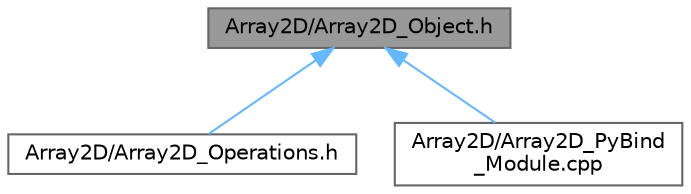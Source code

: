 digraph "Array2D/Array2D_Object.h"
{
 // INTERACTIVE_SVG=YES
 // LATEX_PDF_SIZE
  bgcolor="transparent";
  edge [fontname=Helvetica,fontsize=10,labelfontname=Helvetica,labelfontsize=10];
  node [fontname=Helvetica,fontsize=10,shape=box,height=0.2,width=0.4];
  Node1 [id="Node000001",label="Array2D/Array2D_Object.h",height=0.2,width=0.4,color="gray40", fillcolor="grey60", style="filled", fontcolor="black",tooltip="Array2D in PySYCL."];
  Node1 -> Node2 [id="edge1_Node000001_Node000002",dir="back",color="steelblue1",style="solid",tooltip=" "];
  Node2 [id="Node000002",label="Array2D/Array2D_Operations.h",height=0.2,width=0.4,color="grey40", fillcolor="white", style="filled",URL="$_array2_d___operations_8h.html",tooltip="Array2D operations in PySYCL. These operations receive two individual arrays and return a single arra..."];
  Node1 -> Node3 [id="edge2_Node000001_Node000003",dir="back",color="steelblue1",style="solid",tooltip=" "];
  Node3 [id="Node000003",label="Array2D/Array2D_PyBind\l_Module.cpp",height=0.2,width=0.4,color="grey40", fillcolor="white", style="filled",URL="$_array2_d___py_bind___module_8cpp.html",tooltip="Python module for array2D in PySYCL."];
}
